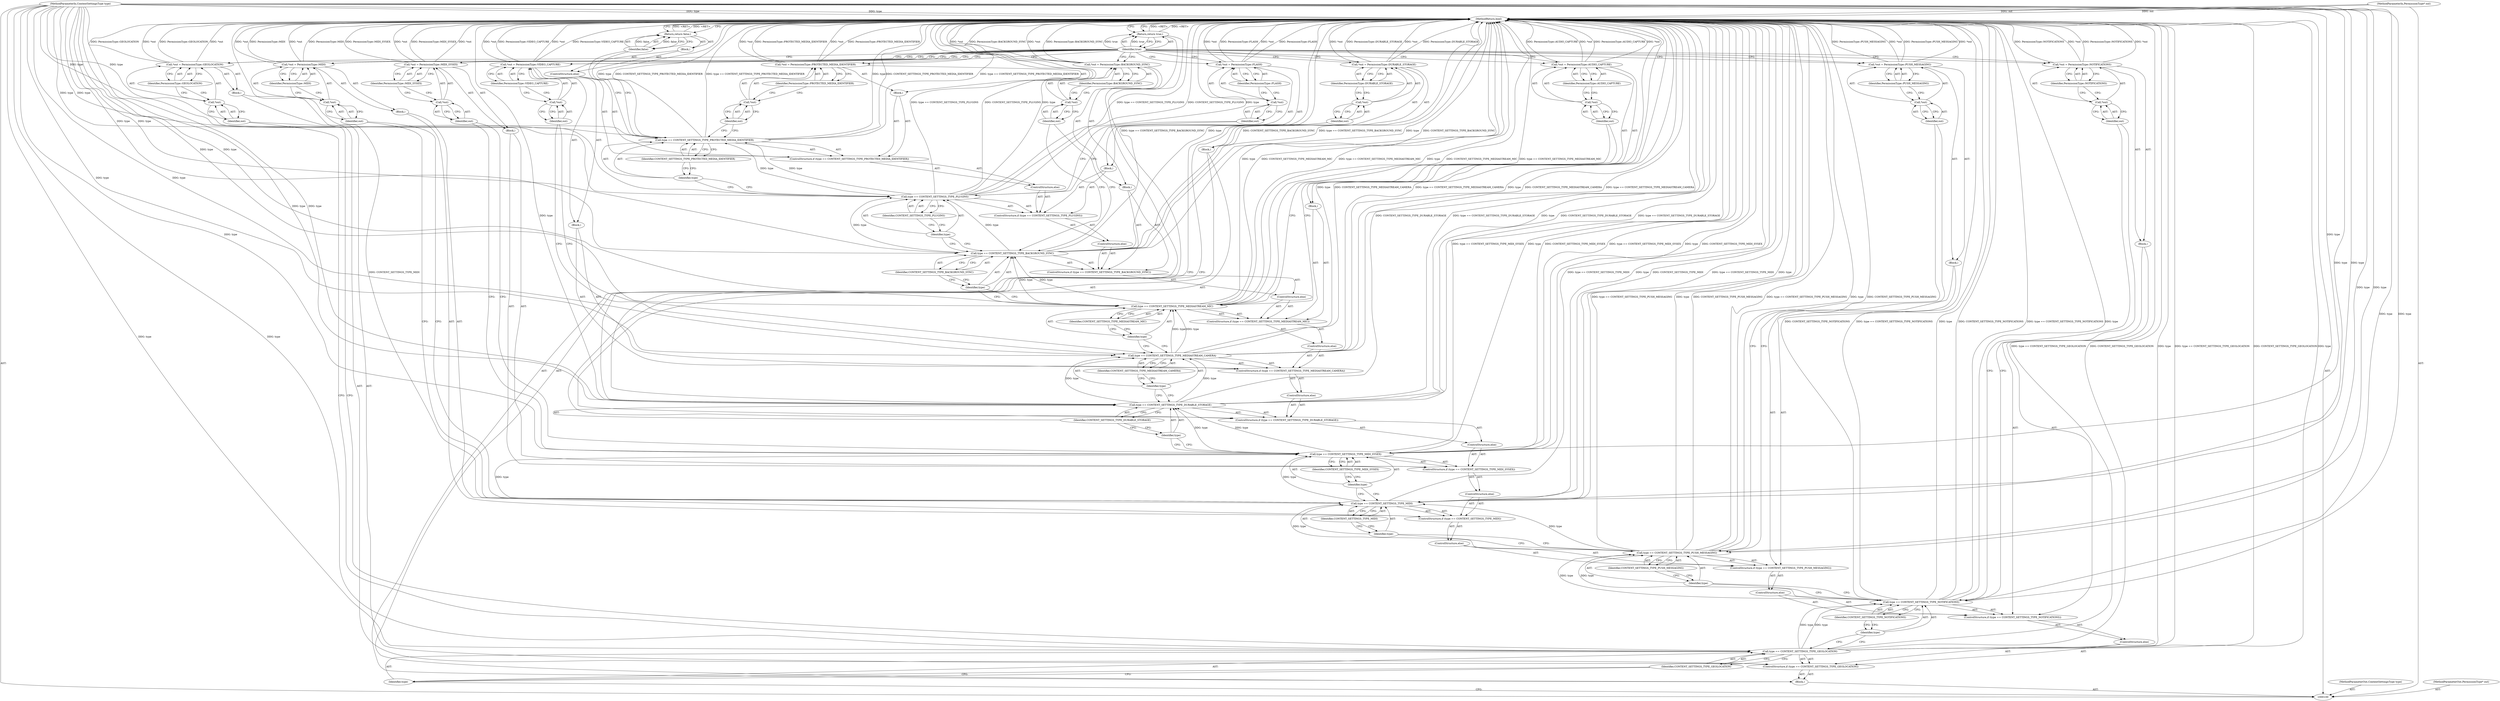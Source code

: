 digraph "0_Chrome_b0d271768d0a592227d753f4cf60399c4dd2af4f" {
"1000219" [label="(MethodReturn,bool)"];
"1000101" [label="(MethodParameterIn,ContentSettingsType type)"];
"1000240" [label="(MethodParameterOut,ContentSettingsType type)"];
"1000142" [label="(Identifier,PermissionType::MIDI)"];
"1000139" [label="(Call,*out = PermissionType::MIDI)"];
"1000140" [label="(Call,*out)"];
"1000141" [label="(Identifier,out)"];
"1000144" [label="(ControlStructure,if (type == CONTENT_SETTINGS_TYPE_MIDI_SYSEX))"];
"1000145" [label="(Call,type == CONTENT_SETTINGS_TYPE_MIDI_SYSEX)"];
"1000146" [label="(Identifier,type)"];
"1000147" [label="(Identifier,CONTENT_SETTINGS_TYPE_MIDI_SYSEX)"];
"1000143" [label="(ControlStructure,else)"];
"1000148" [label="(Block,)"];
"1000152" [label="(Identifier,PermissionType::MIDI_SYSEX)"];
"1000149" [label="(Call,*out = PermissionType::MIDI_SYSEX)"];
"1000150" [label="(Call,*out)"];
"1000151" [label="(Identifier,out)"];
"1000154" [label="(ControlStructure,if (type == CONTENT_SETTINGS_TYPE_DURABLE_STORAGE))"];
"1000155" [label="(Call,type == CONTENT_SETTINGS_TYPE_DURABLE_STORAGE)"];
"1000156" [label="(Identifier,type)"];
"1000157" [label="(Identifier,CONTENT_SETTINGS_TYPE_DURABLE_STORAGE)"];
"1000153" [label="(ControlStructure,else)"];
"1000158" [label="(Block,)"];
"1000162" [label="(Identifier,PermissionType::DURABLE_STORAGE)"];
"1000159" [label="(Call,*out = PermissionType::DURABLE_STORAGE)"];
"1000160" [label="(Call,*out)"];
"1000161" [label="(Identifier,out)"];
"1000165" [label="(Call,type == CONTENT_SETTINGS_TYPE_MEDIASTREAM_CAMERA)"];
"1000166" [label="(Identifier,type)"];
"1000167" [label="(Identifier,CONTENT_SETTINGS_TYPE_MEDIASTREAM_CAMERA)"];
"1000163" [label="(ControlStructure,else)"];
"1000168" [label="(Block,)"];
"1000164" [label="(ControlStructure,if (type == CONTENT_SETTINGS_TYPE_MEDIASTREAM_CAMERA))"];
"1000172" [label="(Identifier,PermissionType::VIDEO_CAPTURE)"];
"1000169" [label="(Call,*out = PermissionType::VIDEO_CAPTURE)"];
"1000170" [label="(Call,*out)"];
"1000171" [label="(Identifier,out)"];
"1000175" [label="(Call,type == CONTENT_SETTINGS_TYPE_MEDIASTREAM_MIC)"];
"1000176" [label="(Identifier,type)"];
"1000177" [label="(Identifier,CONTENT_SETTINGS_TYPE_MEDIASTREAM_MIC)"];
"1000173" [label="(ControlStructure,else)"];
"1000178" [label="(Block,)"];
"1000174" [label="(ControlStructure,if (type == CONTENT_SETTINGS_TYPE_MEDIASTREAM_MIC))"];
"1000182" [label="(Identifier,PermissionType::AUDIO_CAPTURE)"];
"1000179" [label="(Call,*out = PermissionType::AUDIO_CAPTURE)"];
"1000180" [label="(Call,*out)"];
"1000181" [label="(Identifier,out)"];
"1000185" [label="(Call,type == CONTENT_SETTINGS_TYPE_BACKGROUND_SYNC)"];
"1000186" [label="(Identifier,type)"];
"1000187" [label="(Identifier,CONTENT_SETTINGS_TYPE_BACKGROUND_SYNC)"];
"1000183" [label="(ControlStructure,else)"];
"1000188" [label="(Block,)"];
"1000184" [label="(ControlStructure,if (type == CONTENT_SETTINGS_TYPE_BACKGROUND_SYNC))"];
"1000102" [label="(MethodParameterIn,PermissionType* out)"];
"1000241" [label="(MethodParameterOut,PermissionType* out)"];
"1000103" [label="(Block,)"];
"1000192" [label="(Identifier,PermissionType::BACKGROUND_SYNC)"];
"1000189" [label="(Call,*out = PermissionType::BACKGROUND_SYNC)"];
"1000190" [label="(Call,*out)"];
"1000191" [label="(Identifier,out)"];
"1000195" [label="(Call,type == CONTENT_SETTINGS_TYPE_PLUGINS)"];
"1000196" [label="(Identifier,type)"];
"1000197" [label="(Identifier,CONTENT_SETTINGS_TYPE_PLUGINS)"];
"1000193" [label="(ControlStructure,else)"];
"1000198" [label="(Block,)"];
"1000194" [label="(ControlStructure,if (type == CONTENT_SETTINGS_TYPE_PLUGINS))"];
"1000202" [label="(Identifier,PermissionType::FLASH)"];
"1000199" [label="(Call,*out = PermissionType::FLASH)"];
"1000200" [label="(Call,*out)"];
"1000201" [label="(Identifier,out)"];
"1000205" [label="(Call,type == CONTENT_SETTINGS_TYPE_PROTECTED_MEDIA_IDENTIFIER)"];
"1000206" [label="(Identifier,type)"];
"1000207" [label="(Identifier,CONTENT_SETTINGS_TYPE_PROTECTED_MEDIA_IDENTIFIER)"];
"1000203" [label="(ControlStructure,else)"];
"1000208" [label="(Block,)"];
"1000204" [label="(ControlStructure,if (type == CONTENT_SETTINGS_TYPE_PROTECTED_MEDIA_IDENTIFIER))"];
"1000212" [label="(Identifier,PermissionType::PROTECTED_MEDIA_IDENTIFIER)"];
"1000209" [label="(Call,*out = PermissionType::PROTECTED_MEDIA_IDENTIFIER)"];
"1000210" [label="(Call,*out)"];
"1000211" [label="(Identifier,out)"];
"1000213" [label="(ControlStructure,else)"];
"1000214" [label="(Block,)"];
"1000216" [label="(Identifier,false)"];
"1000215" [label="(Return,return false;)"];
"1000107" [label="(Identifier,CONTENT_SETTINGS_TYPE_GEOLOCATION)"];
"1000104" [label="(ControlStructure,if (type == CONTENT_SETTINGS_TYPE_GEOLOCATION))"];
"1000108" [label="(Block,)"];
"1000105" [label="(Call,type == CONTENT_SETTINGS_TYPE_GEOLOCATION)"];
"1000106" [label="(Identifier,type)"];
"1000217" [label="(Return,return true;)"];
"1000218" [label="(Identifier,true)"];
"1000112" [label="(Identifier,PermissionType::GEOLOCATION)"];
"1000109" [label="(Call,*out = PermissionType::GEOLOCATION)"];
"1000110" [label="(Call,*out)"];
"1000111" [label="(Identifier,out)"];
"1000115" [label="(Call,type == CONTENT_SETTINGS_TYPE_NOTIFICATIONS)"];
"1000116" [label="(Identifier,type)"];
"1000117" [label="(Identifier,CONTENT_SETTINGS_TYPE_NOTIFICATIONS)"];
"1000113" [label="(ControlStructure,else)"];
"1000118" [label="(Block,)"];
"1000114" [label="(ControlStructure,if (type == CONTENT_SETTINGS_TYPE_NOTIFICATIONS))"];
"1000122" [label="(Identifier,PermissionType::NOTIFICATIONS)"];
"1000119" [label="(Call,*out = PermissionType::NOTIFICATIONS)"];
"1000120" [label="(Call,*out)"];
"1000121" [label="(Identifier,out)"];
"1000124" [label="(ControlStructure,if (type == CONTENT_SETTINGS_TYPE_PUSH_MESSAGING))"];
"1000125" [label="(Call,type == CONTENT_SETTINGS_TYPE_PUSH_MESSAGING)"];
"1000126" [label="(Identifier,type)"];
"1000127" [label="(Identifier,CONTENT_SETTINGS_TYPE_PUSH_MESSAGING)"];
"1000123" [label="(ControlStructure,else)"];
"1000128" [label="(Block,)"];
"1000132" [label="(Identifier,PermissionType::PUSH_MESSAGING)"];
"1000129" [label="(Call,*out = PermissionType::PUSH_MESSAGING)"];
"1000130" [label="(Call,*out)"];
"1000131" [label="(Identifier,out)"];
"1000135" [label="(Call,type == CONTENT_SETTINGS_TYPE_MIDI)"];
"1000136" [label="(Identifier,type)"];
"1000137" [label="(Identifier,CONTENT_SETTINGS_TYPE_MIDI)"];
"1000133" [label="(ControlStructure,else)"];
"1000138" [label="(Block,)"];
"1000134" [label="(ControlStructure,if (type == CONTENT_SETTINGS_TYPE_MIDI))"];
"1000219" -> "1000100"  [label="AST: "];
"1000219" -> "1000215"  [label="CFG: "];
"1000219" -> "1000217"  [label="CFG: "];
"1000217" -> "1000219"  [label="DDG: <RET>"];
"1000125" -> "1000219"  [label="DDG: type == CONTENT_SETTINGS_TYPE_PUSH_MESSAGING"];
"1000125" -> "1000219"  [label="DDG: type"];
"1000125" -> "1000219"  [label="DDG: CONTENT_SETTINGS_TYPE_PUSH_MESSAGING"];
"1000185" -> "1000219"  [label="DDG: type == CONTENT_SETTINGS_TYPE_BACKGROUND_SYNC"];
"1000185" -> "1000219"  [label="DDG: type"];
"1000185" -> "1000219"  [label="DDG: CONTENT_SETTINGS_TYPE_BACKGROUND_SYNC"];
"1000105" -> "1000219"  [label="DDG: type == CONTENT_SETTINGS_TYPE_GEOLOCATION"];
"1000105" -> "1000219"  [label="DDG: CONTENT_SETTINGS_TYPE_GEOLOCATION"];
"1000105" -> "1000219"  [label="DDG: type"];
"1000209" -> "1000219"  [label="DDG: PermissionType::PROTECTED_MEDIA_IDENTIFIER"];
"1000209" -> "1000219"  [label="DDG: *out"];
"1000155" -> "1000219"  [label="DDG: type"];
"1000155" -> "1000219"  [label="DDG: CONTENT_SETTINGS_TYPE_DURABLE_STORAGE"];
"1000155" -> "1000219"  [label="DDG: type == CONTENT_SETTINGS_TYPE_DURABLE_STORAGE"];
"1000179" -> "1000219"  [label="DDG: PermissionType::AUDIO_CAPTURE"];
"1000179" -> "1000219"  [label="DDG: *out"];
"1000115" -> "1000219"  [label="DDG: CONTENT_SETTINGS_TYPE_NOTIFICATIONS"];
"1000115" -> "1000219"  [label="DDG: type == CONTENT_SETTINGS_TYPE_NOTIFICATIONS"];
"1000115" -> "1000219"  [label="DDG: type"];
"1000129" -> "1000219"  [label="DDG: *out"];
"1000129" -> "1000219"  [label="DDG: PermissionType::PUSH_MESSAGING"];
"1000169" -> "1000219"  [label="DDG: PermissionType::VIDEO_CAPTURE"];
"1000169" -> "1000219"  [label="DDG: *out"];
"1000139" -> "1000219"  [label="DDG: PermissionType::MIDI"];
"1000139" -> "1000219"  [label="DDG: *out"];
"1000189" -> "1000219"  [label="DDG: *out"];
"1000189" -> "1000219"  [label="DDG: PermissionType::BACKGROUND_SYNC"];
"1000199" -> "1000219"  [label="DDG: *out"];
"1000199" -> "1000219"  [label="DDG: PermissionType::FLASH"];
"1000159" -> "1000219"  [label="DDG: *out"];
"1000159" -> "1000219"  [label="DDG: PermissionType::DURABLE_STORAGE"];
"1000205" -> "1000219"  [label="DDG: type"];
"1000205" -> "1000219"  [label="DDG: CONTENT_SETTINGS_TYPE_PROTECTED_MEDIA_IDENTIFIER"];
"1000205" -> "1000219"  [label="DDG: type == CONTENT_SETTINGS_TYPE_PROTECTED_MEDIA_IDENTIFIER"];
"1000165" -> "1000219"  [label="DDG: type"];
"1000165" -> "1000219"  [label="DDG: CONTENT_SETTINGS_TYPE_MEDIASTREAM_CAMERA"];
"1000165" -> "1000219"  [label="DDG: type == CONTENT_SETTINGS_TYPE_MEDIASTREAM_CAMERA"];
"1000195" -> "1000219"  [label="DDG: type == CONTENT_SETTINGS_TYPE_PLUGINS"];
"1000195" -> "1000219"  [label="DDG: CONTENT_SETTINGS_TYPE_PLUGINS"];
"1000195" -> "1000219"  [label="DDG: type"];
"1000149" -> "1000219"  [label="DDG: PermissionType::MIDI_SYSEX"];
"1000149" -> "1000219"  [label="DDG: *out"];
"1000175" -> "1000219"  [label="DDG: type"];
"1000175" -> "1000219"  [label="DDG: CONTENT_SETTINGS_TYPE_MEDIASTREAM_MIC"];
"1000175" -> "1000219"  [label="DDG: type == CONTENT_SETTINGS_TYPE_MEDIASTREAM_MIC"];
"1000102" -> "1000219"  [label="DDG: out"];
"1000109" -> "1000219"  [label="DDG: PermissionType::GEOLOCATION"];
"1000109" -> "1000219"  [label="DDG: *out"];
"1000135" -> "1000219"  [label="DDG: type == CONTENT_SETTINGS_TYPE_MIDI"];
"1000135" -> "1000219"  [label="DDG: type"];
"1000135" -> "1000219"  [label="DDG: CONTENT_SETTINGS_TYPE_MIDI"];
"1000101" -> "1000219"  [label="DDG: type"];
"1000119" -> "1000219"  [label="DDG: *out"];
"1000119" -> "1000219"  [label="DDG: PermissionType::NOTIFICATIONS"];
"1000145" -> "1000219"  [label="DDG: type == CONTENT_SETTINGS_TYPE_MIDI_SYSEX"];
"1000145" -> "1000219"  [label="DDG: type"];
"1000145" -> "1000219"  [label="DDG: CONTENT_SETTINGS_TYPE_MIDI_SYSEX"];
"1000215" -> "1000219"  [label="DDG: <RET>"];
"1000101" -> "1000100"  [label="AST: "];
"1000101" -> "1000219"  [label="DDG: type"];
"1000101" -> "1000105"  [label="DDG: type"];
"1000101" -> "1000115"  [label="DDG: type"];
"1000101" -> "1000125"  [label="DDG: type"];
"1000101" -> "1000135"  [label="DDG: type"];
"1000101" -> "1000145"  [label="DDG: type"];
"1000101" -> "1000155"  [label="DDG: type"];
"1000101" -> "1000165"  [label="DDG: type"];
"1000101" -> "1000175"  [label="DDG: type"];
"1000101" -> "1000185"  [label="DDG: type"];
"1000101" -> "1000195"  [label="DDG: type"];
"1000101" -> "1000205"  [label="DDG: type"];
"1000240" -> "1000100"  [label="AST: "];
"1000142" -> "1000139"  [label="AST: "];
"1000142" -> "1000140"  [label="CFG: "];
"1000139" -> "1000142"  [label="CFG: "];
"1000139" -> "1000138"  [label="AST: "];
"1000139" -> "1000142"  [label="CFG: "];
"1000140" -> "1000139"  [label="AST: "];
"1000142" -> "1000139"  [label="AST: "];
"1000218" -> "1000139"  [label="CFG: "];
"1000139" -> "1000219"  [label="DDG: PermissionType::MIDI"];
"1000139" -> "1000219"  [label="DDG: *out"];
"1000140" -> "1000139"  [label="AST: "];
"1000140" -> "1000141"  [label="CFG: "];
"1000141" -> "1000140"  [label="AST: "];
"1000142" -> "1000140"  [label="CFG: "];
"1000141" -> "1000140"  [label="AST: "];
"1000141" -> "1000135"  [label="CFG: "];
"1000140" -> "1000141"  [label="CFG: "];
"1000144" -> "1000143"  [label="AST: "];
"1000145" -> "1000144"  [label="AST: "];
"1000148" -> "1000144"  [label="AST: "];
"1000153" -> "1000144"  [label="AST: "];
"1000145" -> "1000144"  [label="AST: "];
"1000145" -> "1000147"  [label="CFG: "];
"1000146" -> "1000145"  [label="AST: "];
"1000147" -> "1000145"  [label="AST: "];
"1000151" -> "1000145"  [label="CFG: "];
"1000156" -> "1000145"  [label="CFG: "];
"1000145" -> "1000219"  [label="DDG: type == CONTENT_SETTINGS_TYPE_MIDI_SYSEX"];
"1000145" -> "1000219"  [label="DDG: type"];
"1000145" -> "1000219"  [label="DDG: CONTENT_SETTINGS_TYPE_MIDI_SYSEX"];
"1000135" -> "1000145"  [label="DDG: type"];
"1000101" -> "1000145"  [label="DDG: type"];
"1000145" -> "1000155"  [label="DDG: type"];
"1000146" -> "1000145"  [label="AST: "];
"1000146" -> "1000135"  [label="CFG: "];
"1000147" -> "1000146"  [label="CFG: "];
"1000147" -> "1000145"  [label="AST: "];
"1000147" -> "1000146"  [label="CFG: "];
"1000145" -> "1000147"  [label="CFG: "];
"1000143" -> "1000134"  [label="AST: "];
"1000144" -> "1000143"  [label="AST: "];
"1000148" -> "1000144"  [label="AST: "];
"1000149" -> "1000148"  [label="AST: "];
"1000152" -> "1000149"  [label="AST: "];
"1000152" -> "1000150"  [label="CFG: "];
"1000149" -> "1000152"  [label="CFG: "];
"1000149" -> "1000148"  [label="AST: "];
"1000149" -> "1000152"  [label="CFG: "];
"1000150" -> "1000149"  [label="AST: "];
"1000152" -> "1000149"  [label="AST: "];
"1000218" -> "1000149"  [label="CFG: "];
"1000149" -> "1000219"  [label="DDG: PermissionType::MIDI_SYSEX"];
"1000149" -> "1000219"  [label="DDG: *out"];
"1000150" -> "1000149"  [label="AST: "];
"1000150" -> "1000151"  [label="CFG: "];
"1000151" -> "1000150"  [label="AST: "];
"1000152" -> "1000150"  [label="CFG: "];
"1000151" -> "1000150"  [label="AST: "];
"1000151" -> "1000145"  [label="CFG: "];
"1000150" -> "1000151"  [label="CFG: "];
"1000154" -> "1000153"  [label="AST: "];
"1000155" -> "1000154"  [label="AST: "];
"1000158" -> "1000154"  [label="AST: "];
"1000163" -> "1000154"  [label="AST: "];
"1000155" -> "1000154"  [label="AST: "];
"1000155" -> "1000157"  [label="CFG: "];
"1000156" -> "1000155"  [label="AST: "];
"1000157" -> "1000155"  [label="AST: "];
"1000161" -> "1000155"  [label="CFG: "];
"1000166" -> "1000155"  [label="CFG: "];
"1000155" -> "1000219"  [label="DDG: type"];
"1000155" -> "1000219"  [label="DDG: CONTENT_SETTINGS_TYPE_DURABLE_STORAGE"];
"1000155" -> "1000219"  [label="DDG: type == CONTENT_SETTINGS_TYPE_DURABLE_STORAGE"];
"1000145" -> "1000155"  [label="DDG: type"];
"1000101" -> "1000155"  [label="DDG: type"];
"1000155" -> "1000165"  [label="DDG: type"];
"1000156" -> "1000155"  [label="AST: "];
"1000156" -> "1000145"  [label="CFG: "];
"1000157" -> "1000156"  [label="CFG: "];
"1000157" -> "1000155"  [label="AST: "];
"1000157" -> "1000156"  [label="CFG: "];
"1000155" -> "1000157"  [label="CFG: "];
"1000153" -> "1000144"  [label="AST: "];
"1000154" -> "1000153"  [label="AST: "];
"1000158" -> "1000154"  [label="AST: "];
"1000159" -> "1000158"  [label="AST: "];
"1000162" -> "1000159"  [label="AST: "];
"1000162" -> "1000160"  [label="CFG: "];
"1000159" -> "1000162"  [label="CFG: "];
"1000159" -> "1000158"  [label="AST: "];
"1000159" -> "1000162"  [label="CFG: "];
"1000160" -> "1000159"  [label="AST: "];
"1000162" -> "1000159"  [label="AST: "];
"1000218" -> "1000159"  [label="CFG: "];
"1000159" -> "1000219"  [label="DDG: *out"];
"1000159" -> "1000219"  [label="DDG: PermissionType::DURABLE_STORAGE"];
"1000160" -> "1000159"  [label="AST: "];
"1000160" -> "1000161"  [label="CFG: "];
"1000161" -> "1000160"  [label="AST: "];
"1000162" -> "1000160"  [label="CFG: "];
"1000161" -> "1000160"  [label="AST: "];
"1000161" -> "1000155"  [label="CFG: "];
"1000160" -> "1000161"  [label="CFG: "];
"1000165" -> "1000164"  [label="AST: "];
"1000165" -> "1000167"  [label="CFG: "];
"1000166" -> "1000165"  [label="AST: "];
"1000167" -> "1000165"  [label="AST: "];
"1000171" -> "1000165"  [label="CFG: "];
"1000176" -> "1000165"  [label="CFG: "];
"1000165" -> "1000219"  [label="DDG: type"];
"1000165" -> "1000219"  [label="DDG: CONTENT_SETTINGS_TYPE_MEDIASTREAM_CAMERA"];
"1000165" -> "1000219"  [label="DDG: type == CONTENT_SETTINGS_TYPE_MEDIASTREAM_CAMERA"];
"1000155" -> "1000165"  [label="DDG: type"];
"1000101" -> "1000165"  [label="DDG: type"];
"1000165" -> "1000175"  [label="DDG: type"];
"1000166" -> "1000165"  [label="AST: "];
"1000166" -> "1000155"  [label="CFG: "];
"1000167" -> "1000166"  [label="CFG: "];
"1000167" -> "1000165"  [label="AST: "];
"1000167" -> "1000166"  [label="CFG: "];
"1000165" -> "1000167"  [label="CFG: "];
"1000163" -> "1000154"  [label="AST: "];
"1000164" -> "1000163"  [label="AST: "];
"1000168" -> "1000164"  [label="AST: "];
"1000169" -> "1000168"  [label="AST: "];
"1000164" -> "1000163"  [label="AST: "];
"1000165" -> "1000164"  [label="AST: "];
"1000168" -> "1000164"  [label="AST: "];
"1000173" -> "1000164"  [label="AST: "];
"1000172" -> "1000169"  [label="AST: "];
"1000172" -> "1000170"  [label="CFG: "];
"1000169" -> "1000172"  [label="CFG: "];
"1000169" -> "1000168"  [label="AST: "];
"1000169" -> "1000172"  [label="CFG: "];
"1000170" -> "1000169"  [label="AST: "];
"1000172" -> "1000169"  [label="AST: "];
"1000218" -> "1000169"  [label="CFG: "];
"1000169" -> "1000219"  [label="DDG: PermissionType::VIDEO_CAPTURE"];
"1000169" -> "1000219"  [label="DDG: *out"];
"1000170" -> "1000169"  [label="AST: "];
"1000170" -> "1000171"  [label="CFG: "];
"1000171" -> "1000170"  [label="AST: "];
"1000172" -> "1000170"  [label="CFG: "];
"1000171" -> "1000170"  [label="AST: "];
"1000171" -> "1000165"  [label="CFG: "];
"1000170" -> "1000171"  [label="CFG: "];
"1000175" -> "1000174"  [label="AST: "];
"1000175" -> "1000177"  [label="CFG: "];
"1000176" -> "1000175"  [label="AST: "];
"1000177" -> "1000175"  [label="AST: "];
"1000181" -> "1000175"  [label="CFG: "];
"1000186" -> "1000175"  [label="CFG: "];
"1000175" -> "1000219"  [label="DDG: type"];
"1000175" -> "1000219"  [label="DDG: CONTENT_SETTINGS_TYPE_MEDIASTREAM_MIC"];
"1000175" -> "1000219"  [label="DDG: type == CONTENT_SETTINGS_TYPE_MEDIASTREAM_MIC"];
"1000165" -> "1000175"  [label="DDG: type"];
"1000101" -> "1000175"  [label="DDG: type"];
"1000175" -> "1000185"  [label="DDG: type"];
"1000176" -> "1000175"  [label="AST: "];
"1000176" -> "1000165"  [label="CFG: "];
"1000177" -> "1000176"  [label="CFG: "];
"1000177" -> "1000175"  [label="AST: "];
"1000177" -> "1000176"  [label="CFG: "];
"1000175" -> "1000177"  [label="CFG: "];
"1000173" -> "1000164"  [label="AST: "];
"1000174" -> "1000173"  [label="AST: "];
"1000178" -> "1000174"  [label="AST: "];
"1000179" -> "1000178"  [label="AST: "];
"1000174" -> "1000173"  [label="AST: "];
"1000175" -> "1000174"  [label="AST: "];
"1000178" -> "1000174"  [label="AST: "];
"1000183" -> "1000174"  [label="AST: "];
"1000182" -> "1000179"  [label="AST: "];
"1000182" -> "1000180"  [label="CFG: "];
"1000179" -> "1000182"  [label="CFG: "];
"1000179" -> "1000178"  [label="AST: "];
"1000179" -> "1000182"  [label="CFG: "];
"1000180" -> "1000179"  [label="AST: "];
"1000182" -> "1000179"  [label="AST: "];
"1000218" -> "1000179"  [label="CFG: "];
"1000179" -> "1000219"  [label="DDG: PermissionType::AUDIO_CAPTURE"];
"1000179" -> "1000219"  [label="DDG: *out"];
"1000180" -> "1000179"  [label="AST: "];
"1000180" -> "1000181"  [label="CFG: "];
"1000181" -> "1000180"  [label="AST: "];
"1000182" -> "1000180"  [label="CFG: "];
"1000181" -> "1000180"  [label="AST: "];
"1000181" -> "1000175"  [label="CFG: "];
"1000180" -> "1000181"  [label="CFG: "];
"1000185" -> "1000184"  [label="AST: "];
"1000185" -> "1000187"  [label="CFG: "];
"1000186" -> "1000185"  [label="AST: "];
"1000187" -> "1000185"  [label="AST: "];
"1000191" -> "1000185"  [label="CFG: "];
"1000196" -> "1000185"  [label="CFG: "];
"1000185" -> "1000219"  [label="DDG: type == CONTENT_SETTINGS_TYPE_BACKGROUND_SYNC"];
"1000185" -> "1000219"  [label="DDG: type"];
"1000185" -> "1000219"  [label="DDG: CONTENT_SETTINGS_TYPE_BACKGROUND_SYNC"];
"1000175" -> "1000185"  [label="DDG: type"];
"1000101" -> "1000185"  [label="DDG: type"];
"1000185" -> "1000195"  [label="DDG: type"];
"1000186" -> "1000185"  [label="AST: "];
"1000186" -> "1000175"  [label="CFG: "];
"1000187" -> "1000186"  [label="CFG: "];
"1000187" -> "1000185"  [label="AST: "];
"1000187" -> "1000186"  [label="CFG: "];
"1000185" -> "1000187"  [label="CFG: "];
"1000183" -> "1000174"  [label="AST: "];
"1000184" -> "1000183"  [label="AST: "];
"1000188" -> "1000184"  [label="AST: "];
"1000189" -> "1000188"  [label="AST: "];
"1000184" -> "1000183"  [label="AST: "];
"1000185" -> "1000184"  [label="AST: "];
"1000188" -> "1000184"  [label="AST: "];
"1000193" -> "1000184"  [label="AST: "];
"1000102" -> "1000100"  [label="AST: "];
"1000102" -> "1000219"  [label="DDG: out"];
"1000241" -> "1000100"  [label="AST: "];
"1000103" -> "1000100"  [label="AST: "];
"1000104" -> "1000103"  [label="AST: "];
"1000217" -> "1000103"  [label="AST: "];
"1000192" -> "1000189"  [label="AST: "];
"1000192" -> "1000190"  [label="CFG: "];
"1000189" -> "1000192"  [label="CFG: "];
"1000189" -> "1000188"  [label="AST: "];
"1000189" -> "1000192"  [label="CFG: "];
"1000190" -> "1000189"  [label="AST: "];
"1000192" -> "1000189"  [label="AST: "];
"1000218" -> "1000189"  [label="CFG: "];
"1000189" -> "1000219"  [label="DDG: *out"];
"1000189" -> "1000219"  [label="DDG: PermissionType::BACKGROUND_SYNC"];
"1000190" -> "1000189"  [label="AST: "];
"1000190" -> "1000191"  [label="CFG: "];
"1000191" -> "1000190"  [label="AST: "];
"1000192" -> "1000190"  [label="CFG: "];
"1000191" -> "1000190"  [label="AST: "];
"1000191" -> "1000185"  [label="CFG: "];
"1000190" -> "1000191"  [label="CFG: "];
"1000195" -> "1000194"  [label="AST: "];
"1000195" -> "1000197"  [label="CFG: "];
"1000196" -> "1000195"  [label="AST: "];
"1000197" -> "1000195"  [label="AST: "];
"1000201" -> "1000195"  [label="CFG: "];
"1000206" -> "1000195"  [label="CFG: "];
"1000195" -> "1000219"  [label="DDG: type == CONTENT_SETTINGS_TYPE_PLUGINS"];
"1000195" -> "1000219"  [label="DDG: CONTENT_SETTINGS_TYPE_PLUGINS"];
"1000195" -> "1000219"  [label="DDG: type"];
"1000185" -> "1000195"  [label="DDG: type"];
"1000101" -> "1000195"  [label="DDG: type"];
"1000195" -> "1000205"  [label="DDG: type"];
"1000196" -> "1000195"  [label="AST: "];
"1000196" -> "1000185"  [label="CFG: "];
"1000197" -> "1000196"  [label="CFG: "];
"1000197" -> "1000195"  [label="AST: "];
"1000197" -> "1000196"  [label="CFG: "];
"1000195" -> "1000197"  [label="CFG: "];
"1000193" -> "1000184"  [label="AST: "];
"1000194" -> "1000193"  [label="AST: "];
"1000198" -> "1000194"  [label="AST: "];
"1000199" -> "1000198"  [label="AST: "];
"1000194" -> "1000193"  [label="AST: "];
"1000195" -> "1000194"  [label="AST: "];
"1000198" -> "1000194"  [label="AST: "];
"1000203" -> "1000194"  [label="AST: "];
"1000202" -> "1000199"  [label="AST: "];
"1000202" -> "1000200"  [label="CFG: "];
"1000199" -> "1000202"  [label="CFG: "];
"1000199" -> "1000198"  [label="AST: "];
"1000199" -> "1000202"  [label="CFG: "];
"1000200" -> "1000199"  [label="AST: "];
"1000202" -> "1000199"  [label="AST: "];
"1000218" -> "1000199"  [label="CFG: "];
"1000199" -> "1000219"  [label="DDG: *out"];
"1000199" -> "1000219"  [label="DDG: PermissionType::FLASH"];
"1000200" -> "1000199"  [label="AST: "];
"1000200" -> "1000201"  [label="CFG: "];
"1000201" -> "1000200"  [label="AST: "];
"1000202" -> "1000200"  [label="CFG: "];
"1000201" -> "1000200"  [label="AST: "];
"1000201" -> "1000195"  [label="CFG: "];
"1000200" -> "1000201"  [label="CFG: "];
"1000205" -> "1000204"  [label="AST: "];
"1000205" -> "1000207"  [label="CFG: "];
"1000206" -> "1000205"  [label="AST: "];
"1000207" -> "1000205"  [label="AST: "];
"1000211" -> "1000205"  [label="CFG: "];
"1000216" -> "1000205"  [label="CFG: "];
"1000205" -> "1000219"  [label="DDG: type"];
"1000205" -> "1000219"  [label="DDG: CONTENT_SETTINGS_TYPE_PROTECTED_MEDIA_IDENTIFIER"];
"1000205" -> "1000219"  [label="DDG: type == CONTENT_SETTINGS_TYPE_PROTECTED_MEDIA_IDENTIFIER"];
"1000195" -> "1000205"  [label="DDG: type"];
"1000101" -> "1000205"  [label="DDG: type"];
"1000206" -> "1000205"  [label="AST: "];
"1000206" -> "1000195"  [label="CFG: "];
"1000207" -> "1000206"  [label="CFG: "];
"1000207" -> "1000205"  [label="AST: "];
"1000207" -> "1000206"  [label="CFG: "];
"1000205" -> "1000207"  [label="CFG: "];
"1000203" -> "1000194"  [label="AST: "];
"1000204" -> "1000203"  [label="AST: "];
"1000208" -> "1000204"  [label="AST: "];
"1000209" -> "1000208"  [label="AST: "];
"1000204" -> "1000203"  [label="AST: "];
"1000205" -> "1000204"  [label="AST: "];
"1000208" -> "1000204"  [label="AST: "];
"1000213" -> "1000204"  [label="AST: "];
"1000212" -> "1000209"  [label="AST: "];
"1000212" -> "1000210"  [label="CFG: "];
"1000209" -> "1000212"  [label="CFG: "];
"1000209" -> "1000208"  [label="AST: "];
"1000209" -> "1000212"  [label="CFG: "];
"1000210" -> "1000209"  [label="AST: "];
"1000212" -> "1000209"  [label="AST: "];
"1000218" -> "1000209"  [label="CFG: "];
"1000209" -> "1000219"  [label="DDG: PermissionType::PROTECTED_MEDIA_IDENTIFIER"];
"1000209" -> "1000219"  [label="DDG: *out"];
"1000210" -> "1000209"  [label="AST: "];
"1000210" -> "1000211"  [label="CFG: "];
"1000211" -> "1000210"  [label="AST: "];
"1000212" -> "1000210"  [label="CFG: "];
"1000211" -> "1000210"  [label="AST: "];
"1000211" -> "1000205"  [label="CFG: "];
"1000210" -> "1000211"  [label="CFG: "];
"1000213" -> "1000204"  [label="AST: "];
"1000214" -> "1000213"  [label="AST: "];
"1000214" -> "1000213"  [label="AST: "];
"1000215" -> "1000214"  [label="AST: "];
"1000216" -> "1000215"  [label="AST: "];
"1000216" -> "1000205"  [label="CFG: "];
"1000215" -> "1000216"  [label="CFG: "];
"1000216" -> "1000215"  [label="DDG: false"];
"1000215" -> "1000214"  [label="AST: "];
"1000215" -> "1000216"  [label="CFG: "];
"1000216" -> "1000215"  [label="AST: "];
"1000219" -> "1000215"  [label="CFG: "];
"1000215" -> "1000219"  [label="DDG: <RET>"];
"1000216" -> "1000215"  [label="DDG: false"];
"1000107" -> "1000105"  [label="AST: "];
"1000107" -> "1000106"  [label="CFG: "];
"1000105" -> "1000107"  [label="CFG: "];
"1000104" -> "1000103"  [label="AST: "];
"1000105" -> "1000104"  [label="AST: "];
"1000108" -> "1000104"  [label="AST: "];
"1000113" -> "1000104"  [label="AST: "];
"1000108" -> "1000104"  [label="AST: "];
"1000109" -> "1000108"  [label="AST: "];
"1000105" -> "1000104"  [label="AST: "];
"1000105" -> "1000107"  [label="CFG: "];
"1000106" -> "1000105"  [label="AST: "];
"1000107" -> "1000105"  [label="AST: "];
"1000111" -> "1000105"  [label="CFG: "];
"1000116" -> "1000105"  [label="CFG: "];
"1000105" -> "1000219"  [label="DDG: type == CONTENT_SETTINGS_TYPE_GEOLOCATION"];
"1000105" -> "1000219"  [label="DDG: CONTENT_SETTINGS_TYPE_GEOLOCATION"];
"1000105" -> "1000219"  [label="DDG: type"];
"1000101" -> "1000105"  [label="DDG: type"];
"1000105" -> "1000115"  [label="DDG: type"];
"1000106" -> "1000105"  [label="AST: "];
"1000106" -> "1000100"  [label="CFG: "];
"1000107" -> "1000106"  [label="CFG: "];
"1000217" -> "1000103"  [label="AST: "];
"1000217" -> "1000218"  [label="CFG: "];
"1000218" -> "1000217"  [label="AST: "];
"1000219" -> "1000217"  [label="CFG: "];
"1000217" -> "1000219"  [label="DDG: <RET>"];
"1000218" -> "1000217"  [label="DDG: true"];
"1000218" -> "1000217"  [label="AST: "];
"1000218" -> "1000109"  [label="CFG: "];
"1000218" -> "1000119"  [label="CFG: "];
"1000218" -> "1000129"  [label="CFG: "];
"1000218" -> "1000139"  [label="CFG: "];
"1000218" -> "1000149"  [label="CFG: "];
"1000218" -> "1000159"  [label="CFG: "];
"1000218" -> "1000169"  [label="CFG: "];
"1000218" -> "1000179"  [label="CFG: "];
"1000218" -> "1000189"  [label="CFG: "];
"1000218" -> "1000199"  [label="CFG: "];
"1000218" -> "1000209"  [label="CFG: "];
"1000217" -> "1000218"  [label="CFG: "];
"1000218" -> "1000217"  [label="DDG: true"];
"1000112" -> "1000109"  [label="AST: "];
"1000112" -> "1000110"  [label="CFG: "];
"1000109" -> "1000112"  [label="CFG: "];
"1000109" -> "1000108"  [label="AST: "];
"1000109" -> "1000112"  [label="CFG: "];
"1000110" -> "1000109"  [label="AST: "];
"1000112" -> "1000109"  [label="AST: "];
"1000218" -> "1000109"  [label="CFG: "];
"1000109" -> "1000219"  [label="DDG: PermissionType::GEOLOCATION"];
"1000109" -> "1000219"  [label="DDG: *out"];
"1000110" -> "1000109"  [label="AST: "];
"1000110" -> "1000111"  [label="CFG: "];
"1000111" -> "1000110"  [label="AST: "];
"1000112" -> "1000110"  [label="CFG: "];
"1000111" -> "1000110"  [label="AST: "];
"1000111" -> "1000105"  [label="CFG: "];
"1000110" -> "1000111"  [label="CFG: "];
"1000115" -> "1000114"  [label="AST: "];
"1000115" -> "1000117"  [label="CFG: "];
"1000116" -> "1000115"  [label="AST: "];
"1000117" -> "1000115"  [label="AST: "];
"1000121" -> "1000115"  [label="CFG: "];
"1000126" -> "1000115"  [label="CFG: "];
"1000115" -> "1000219"  [label="DDG: CONTENT_SETTINGS_TYPE_NOTIFICATIONS"];
"1000115" -> "1000219"  [label="DDG: type == CONTENT_SETTINGS_TYPE_NOTIFICATIONS"];
"1000115" -> "1000219"  [label="DDG: type"];
"1000105" -> "1000115"  [label="DDG: type"];
"1000101" -> "1000115"  [label="DDG: type"];
"1000115" -> "1000125"  [label="DDG: type"];
"1000116" -> "1000115"  [label="AST: "];
"1000116" -> "1000105"  [label="CFG: "];
"1000117" -> "1000116"  [label="CFG: "];
"1000117" -> "1000115"  [label="AST: "];
"1000117" -> "1000116"  [label="CFG: "];
"1000115" -> "1000117"  [label="CFG: "];
"1000113" -> "1000104"  [label="AST: "];
"1000114" -> "1000113"  [label="AST: "];
"1000118" -> "1000114"  [label="AST: "];
"1000119" -> "1000118"  [label="AST: "];
"1000114" -> "1000113"  [label="AST: "];
"1000115" -> "1000114"  [label="AST: "];
"1000118" -> "1000114"  [label="AST: "];
"1000123" -> "1000114"  [label="AST: "];
"1000122" -> "1000119"  [label="AST: "];
"1000122" -> "1000120"  [label="CFG: "];
"1000119" -> "1000122"  [label="CFG: "];
"1000119" -> "1000118"  [label="AST: "];
"1000119" -> "1000122"  [label="CFG: "];
"1000120" -> "1000119"  [label="AST: "];
"1000122" -> "1000119"  [label="AST: "];
"1000218" -> "1000119"  [label="CFG: "];
"1000119" -> "1000219"  [label="DDG: *out"];
"1000119" -> "1000219"  [label="DDG: PermissionType::NOTIFICATIONS"];
"1000120" -> "1000119"  [label="AST: "];
"1000120" -> "1000121"  [label="CFG: "];
"1000121" -> "1000120"  [label="AST: "];
"1000122" -> "1000120"  [label="CFG: "];
"1000121" -> "1000120"  [label="AST: "];
"1000121" -> "1000115"  [label="CFG: "];
"1000120" -> "1000121"  [label="CFG: "];
"1000124" -> "1000123"  [label="AST: "];
"1000125" -> "1000124"  [label="AST: "];
"1000128" -> "1000124"  [label="AST: "];
"1000133" -> "1000124"  [label="AST: "];
"1000125" -> "1000124"  [label="AST: "];
"1000125" -> "1000127"  [label="CFG: "];
"1000126" -> "1000125"  [label="AST: "];
"1000127" -> "1000125"  [label="AST: "];
"1000131" -> "1000125"  [label="CFG: "];
"1000136" -> "1000125"  [label="CFG: "];
"1000125" -> "1000219"  [label="DDG: type == CONTENT_SETTINGS_TYPE_PUSH_MESSAGING"];
"1000125" -> "1000219"  [label="DDG: type"];
"1000125" -> "1000219"  [label="DDG: CONTENT_SETTINGS_TYPE_PUSH_MESSAGING"];
"1000115" -> "1000125"  [label="DDG: type"];
"1000101" -> "1000125"  [label="DDG: type"];
"1000125" -> "1000135"  [label="DDG: type"];
"1000126" -> "1000125"  [label="AST: "];
"1000126" -> "1000115"  [label="CFG: "];
"1000127" -> "1000126"  [label="CFG: "];
"1000127" -> "1000125"  [label="AST: "];
"1000127" -> "1000126"  [label="CFG: "];
"1000125" -> "1000127"  [label="CFG: "];
"1000123" -> "1000114"  [label="AST: "];
"1000124" -> "1000123"  [label="AST: "];
"1000128" -> "1000124"  [label="AST: "];
"1000129" -> "1000128"  [label="AST: "];
"1000132" -> "1000129"  [label="AST: "];
"1000132" -> "1000130"  [label="CFG: "];
"1000129" -> "1000132"  [label="CFG: "];
"1000129" -> "1000128"  [label="AST: "];
"1000129" -> "1000132"  [label="CFG: "];
"1000130" -> "1000129"  [label="AST: "];
"1000132" -> "1000129"  [label="AST: "];
"1000218" -> "1000129"  [label="CFG: "];
"1000129" -> "1000219"  [label="DDG: *out"];
"1000129" -> "1000219"  [label="DDG: PermissionType::PUSH_MESSAGING"];
"1000130" -> "1000129"  [label="AST: "];
"1000130" -> "1000131"  [label="CFG: "];
"1000131" -> "1000130"  [label="AST: "];
"1000132" -> "1000130"  [label="CFG: "];
"1000131" -> "1000130"  [label="AST: "];
"1000131" -> "1000125"  [label="CFG: "];
"1000130" -> "1000131"  [label="CFG: "];
"1000135" -> "1000134"  [label="AST: "];
"1000135" -> "1000137"  [label="CFG: "];
"1000136" -> "1000135"  [label="AST: "];
"1000137" -> "1000135"  [label="AST: "];
"1000141" -> "1000135"  [label="CFG: "];
"1000146" -> "1000135"  [label="CFG: "];
"1000135" -> "1000219"  [label="DDG: type == CONTENT_SETTINGS_TYPE_MIDI"];
"1000135" -> "1000219"  [label="DDG: type"];
"1000135" -> "1000219"  [label="DDG: CONTENT_SETTINGS_TYPE_MIDI"];
"1000125" -> "1000135"  [label="DDG: type"];
"1000101" -> "1000135"  [label="DDG: type"];
"1000135" -> "1000145"  [label="DDG: type"];
"1000136" -> "1000135"  [label="AST: "];
"1000136" -> "1000125"  [label="CFG: "];
"1000137" -> "1000136"  [label="CFG: "];
"1000137" -> "1000135"  [label="AST: "];
"1000137" -> "1000136"  [label="CFG: "];
"1000135" -> "1000137"  [label="CFG: "];
"1000133" -> "1000124"  [label="AST: "];
"1000134" -> "1000133"  [label="AST: "];
"1000138" -> "1000134"  [label="AST: "];
"1000139" -> "1000138"  [label="AST: "];
"1000134" -> "1000133"  [label="AST: "];
"1000135" -> "1000134"  [label="AST: "];
"1000138" -> "1000134"  [label="AST: "];
"1000143" -> "1000134"  [label="AST: "];
}
